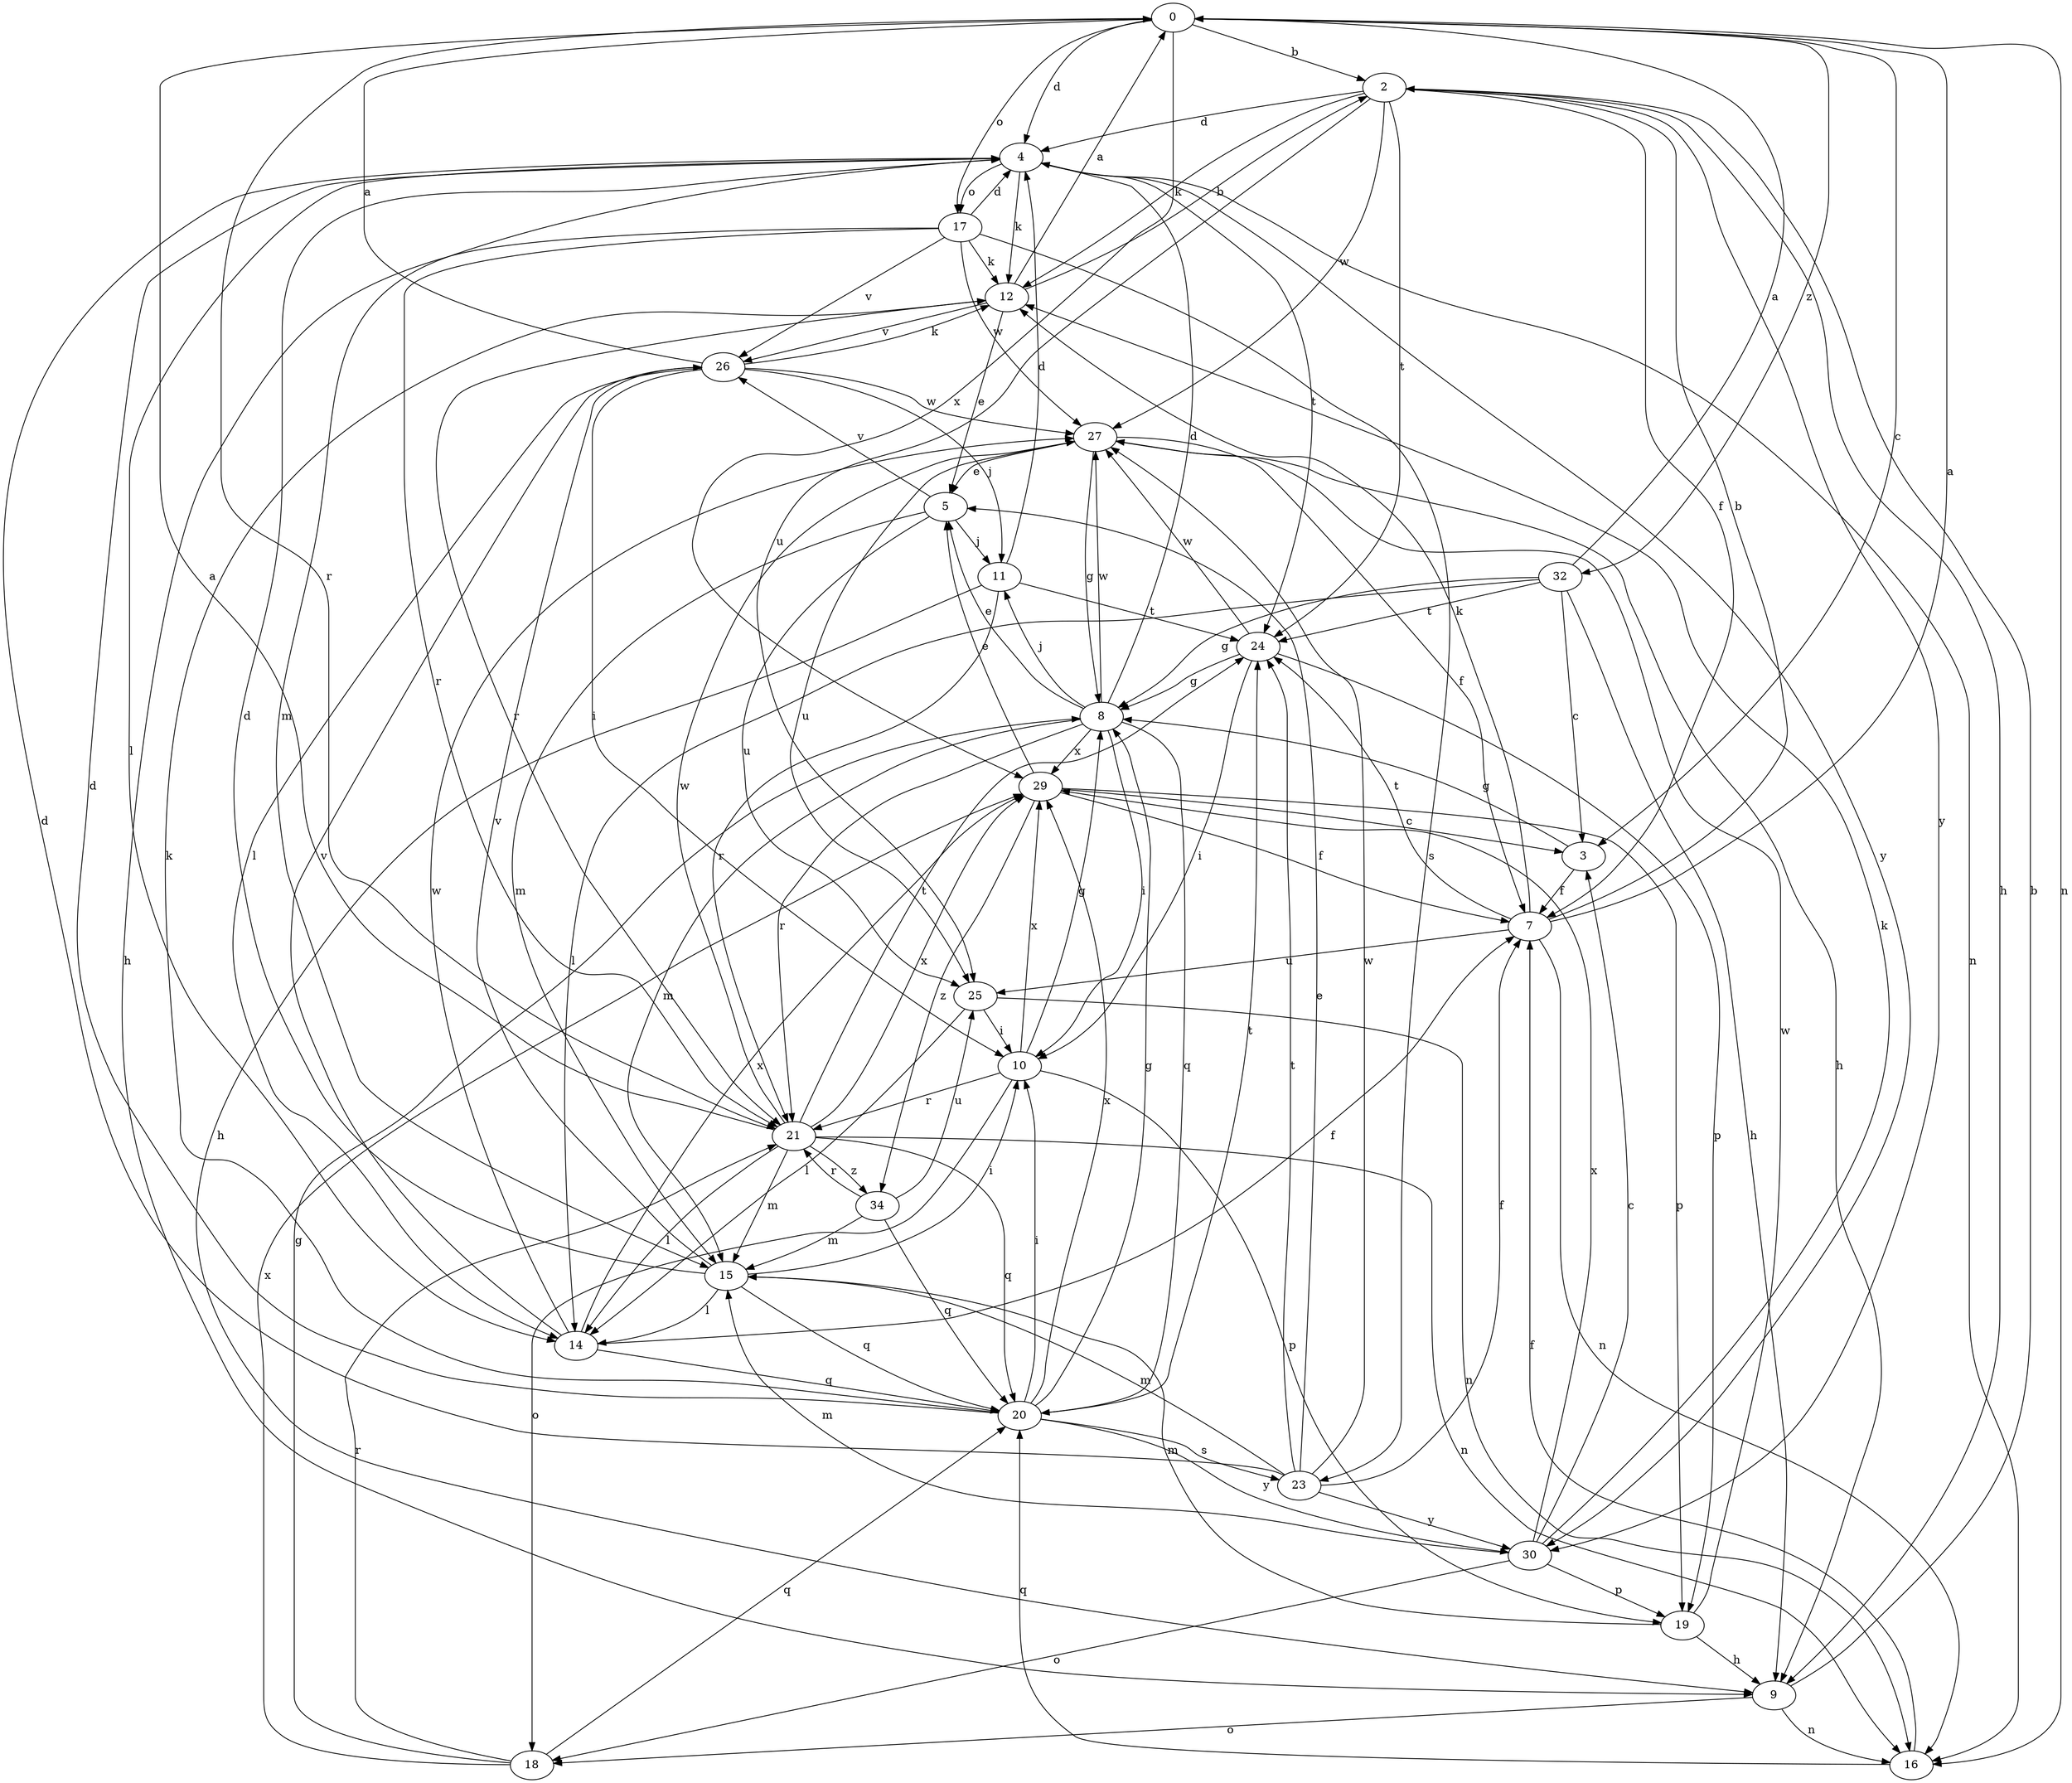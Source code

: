 strict digraph  {
0;
2;
3;
4;
5;
7;
8;
9;
10;
11;
12;
14;
15;
16;
17;
18;
19;
20;
21;
23;
24;
25;
26;
27;
29;
30;
32;
34;
0 -> 2  [label=b];
0 -> 3  [label=c];
0 -> 4  [label=d];
0 -> 16  [label=n];
0 -> 17  [label=o];
0 -> 21  [label=r];
0 -> 29  [label=x];
0 -> 32  [label=z];
2 -> 4  [label=d];
2 -> 7  [label=f];
2 -> 9  [label=h];
2 -> 12  [label=k];
2 -> 24  [label=t];
2 -> 25  [label=u];
2 -> 27  [label=w];
2 -> 30  [label=y];
3 -> 7  [label=f];
3 -> 8  [label=g];
4 -> 12  [label=k];
4 -> 14  [label=l];
4 -> 15  [label=m];
4 -> 16  [label=n];
4 -> 17  [label=o];
4 -> 24  [label=t];
4 -> 30  [label=y];
5 -> 11  [label=j];
5 -> 15  [label=m];
5 -> 25  [label=u];
5 -> 26  [label=v];
7 -> 0  [label=a];
7 -> 2  [label=b];
7 -> 12  [label=k];
7 -> 16  [label=n];
7 -> 24  [label=t];
7 -> 25  [label=u];
8 -> 4  [label=d];
8 -> 5  [label=e];
8 -> 10  [label=i];
8 -> 11  [label=j];
8 -> 15  [label=m];
8 -> 20  [label=q];
8 -> 21  [label=r];
8 -> 27  [label=w];
8 -> 29  [label=x];
9 -> 2  [label=b];
9 -> 16  [label=n];
9 -> 18  [label=o];
10 -> 8  [label=g];
10 -> 18  [label=o];
10 -> 19  [label=p];
10 -> 21  [label=r];
10 -> 29  [label=x];
11 -> 4  [label=d];
11 -> 9  [label=h];
11 -> 21  [label=r];
11 -> 24  [label=t];
12 -> 0  [label=a];
12 -> 2  [label=b];
12 -> 5  [label=e];
12 -> 21  [label=r];
12 -> 26  [label=v];
14 -> 7  [label=f];
14 -> 20  [label=q];
14 -> 26  [label=v];
14 -> 27  [label=w];
14 -> 29  [label=x];
15 -> 4  [label=d];
15 -> 10  [label=i];
15 -> 14  [label=l];
15 -> 20  [label=q];
15 -> 26  [label=v];
16 -> 7  [label=f];
16 -> 20  [label=q];
17 -> 4  [label=d];
17 -> 9  [label=h];
17 -> 12  [label=k];
17 -> 21  [label=r];
17 -> 23  [label=s];
17 -> 26  [label=v];
17 -> 27  [label=w];
18 -> 8  [label=g];
18 -> 20  [label=q];
18 -> 21  [label=r];
18 -> 29  [label=x];
19 -> 9  [label=h];
19 -> 15  [label=m];
19 -> 27  [label=w];
20 -> 4  [label=d];
20 -> 8  [label=g];
20 -> 10  [label=i];
20 -> 12  [label=k];
20 -> 23  [label=s];
20 -> 24  [label=t];
20 -> 29  [label=x];
20 -> 30  [label=y];
21 -> 0  [label=a];
21 -> 14  [label=l];
21 -> 15  [label=m];
21 -> 16  [label=n];
21 -> 20  [label=q];
21 -> 24  [label=t];
21 -> 27  [label=w];
21 -> 29  [label=x];
21 -> 34  [label=z];
23 -> 4  [label=d];
23 -> 5  [label=e];
23 -> 7  [label=f];
23 -> 15  [label=m];
23 -> 24  [label=t];
23 -> 27  [label=w];
23 -> 30  [label=y];
24 -> 8  [label=g];
24 -> 10  [label=i];
24 -> 19  [label=p];
24 -> 27  [label=w];
25 -> 10  [label=i];
25 -> 14  [label=l];
25 -> 16  [label=n];
26 -> 0  [label=a];
26 -> 10  [label=i];
26 -> 11  [label=j];
26 -> 12  [label=k];
26 -> 14  [label=l];
26 -> 27  [label=w];
27 -> 5  [label=e];
27 -> 7  [label=f];
27 -> 8  [label=g];
27 -> 9  [label=h];
27 -> 25  [label=u];
29 -> 3  [label=c];
29 -> 5  [label=e];
29 -> 7  [label=f];
29 -> 19  [label=p];
29 -> 34  [label=z];
30 -> 3  [label=c];
30 -> 12  [label=k];
30 -> 15  [label=m];
30 -> 18  [label=o];
30 -> 19  [label=p];
30 -> 29  [label=x];
32 -> 0  [label=a];
32 -> 3  [label=c];
32 -> 8  [label=g];
32 -> 9  [label=h];
32 -> 14  [label=l];
32 -> 24  [label=t];
34 -> 15  [label=m];
34 -> 20  [label=q];
34 -> 21  [label=r];
34 -> 25  [label=u];
}
